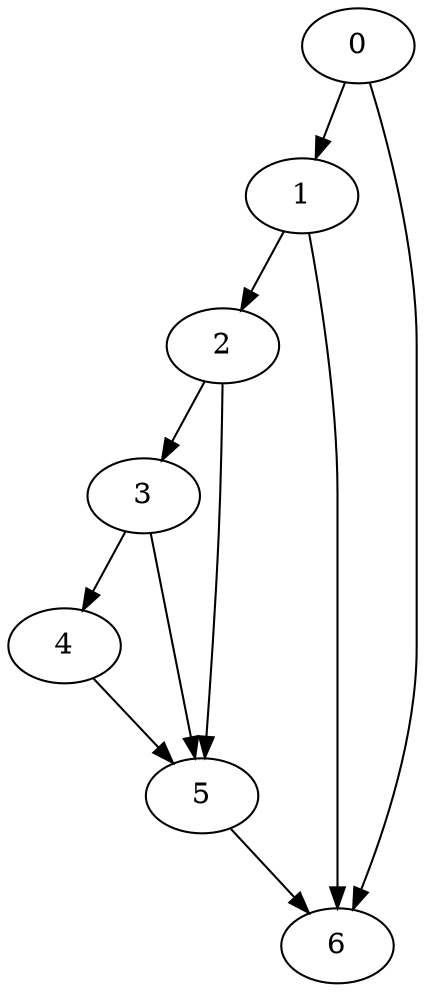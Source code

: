 digraph {
	0
	1
	2
	3
	4
	5
	6
	4 -> 5
	2 -> 5
	3 -> 5
	0 -> 6
	1 -> 6
	5 -> 6
	0 -> 1
	1 -> 2
	2 -> 3
	3 -> 4
}
